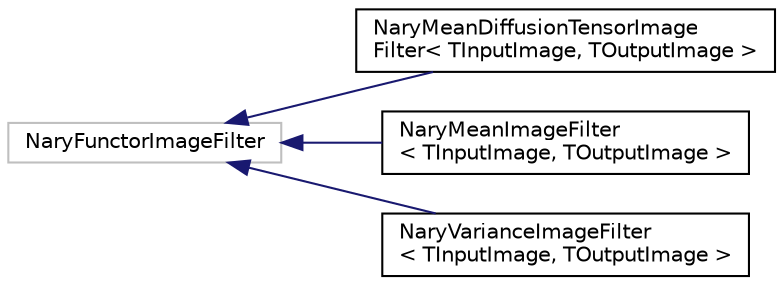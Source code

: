 digraph "Graphical Class Hierarchy"
{
 // LATEX_PDF_SIZE
  edge [fontname="Helvetica",fontsize="10",labelfontname="Helvetica",labelfontsize="10"];
  node [fontname="Helvetica",fontsize="10",shape=record];
  rankdir="LR";
  Node8 [label="NaryFunctorImageFilter",height=0.2,width=0.4,color="grey75", fillcolor="white", style="filled",tooltip=" "];
  Node8 -> Node0 [dir="back",color="midnightblue",fontsize="10",style="solid",fontname="Helvetica"];
  Node0 [label="NaryMeanDiffusionTensorImage\lFilter\< TInputImage, TOutputImage \>",height=0.2,width=0.4,color="black", fillcolor="white", style="filled",URL="$classitk_1_1NaryMeanDiffusionTensorImageFilter.html",tooltip="Implements an operator for pixel-wise averaging of two Diffusion Tensor images."];
  Node8 -> Node10 [dir="back",color="midnightblue",fontsize="10",style="solid",fontname="Helvetica"];
  Node10 [label="NaryMeanImageFilter\l\< TInputImage, TOutputImage \>",height=0.2,width=0.4,color="black", fillcolor="white", style="filled",URL="$classitk_1_1NaryMeanImageFilter.html",tooltip="Implements an operator for pixel-wise averaging of two images."];
  Node8 -> Node11 [dir="back",color="midnightblue",fontsize="10",style="solid",fontname="Helvetica"];
  Node11 [label="NaryVarianceImageFilter\l\< TInputImage, TOutputImage \>",height=0.2,width=0.4,color="black", fillcolor="white", style="filled",URL="$classitk_1_1NaryVarianceImageFilter.html",tooltip="Implements an operator for calculating pixel-wise variance of two images."];
}
